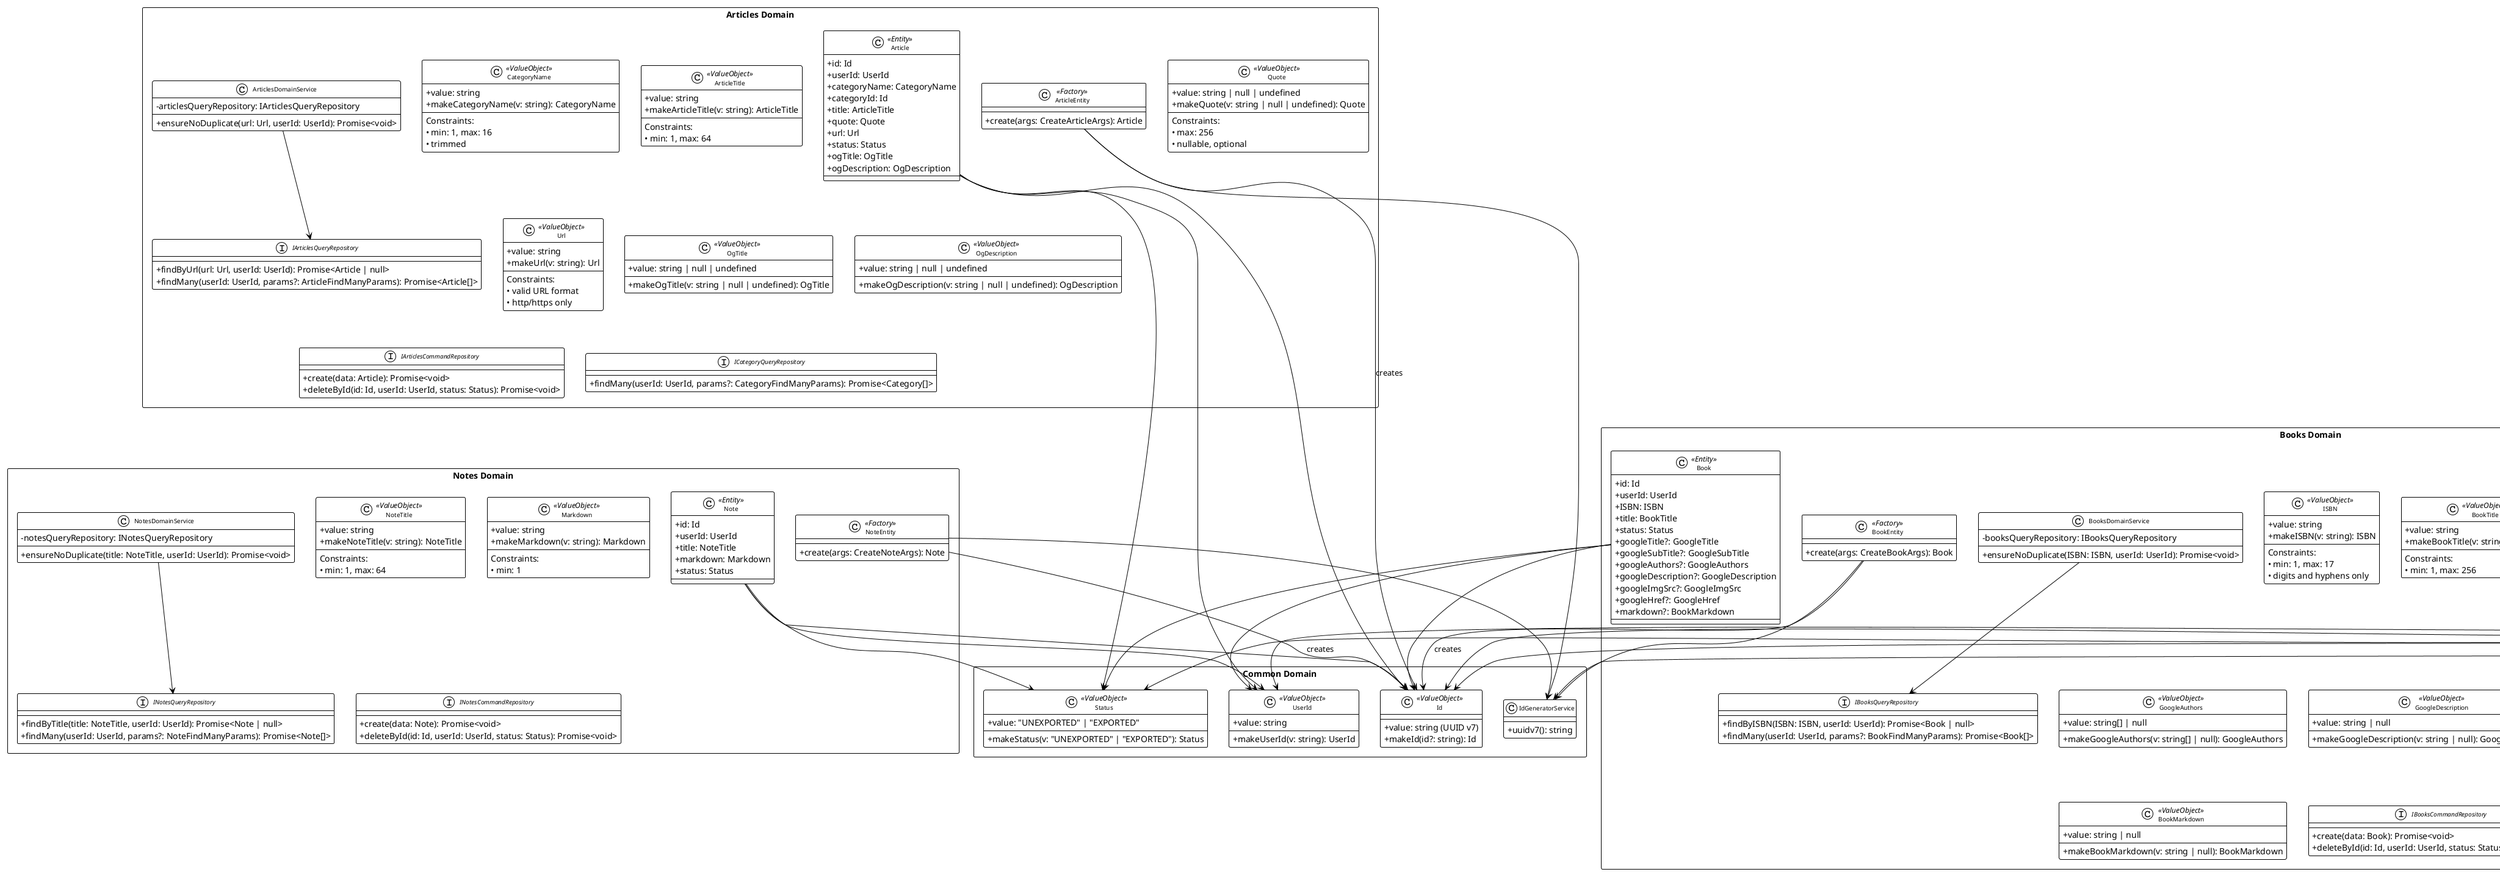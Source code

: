 @startuml Domain Classes

!theme plain
skinparam classAttributeIconSize 0
skinparam classFontSize 10
skinparam packageStyle rectangle

package "Common Domain" {
    class "Id" as Id <<ValueObject>> {
        +value: string (UUID v7)
        +makeId(id?: string): Id
    }
    
    class "UserId" as UserId <<ValueObject>> {
        +value: string
        +makeUserId(v: string): UserId
    }
    
    class "Status" as Status <<ValueObject>> {
        +value: "UNEXPORTED" | "EXPORTED"
        +makeStatus(v: "UNEXPORTED" | "EXPORTED"): Status
    }
    
    class "IdGeneratorService" as IdGeneratorService {
        +uuidv7(): string
    }
}

package "Articles Domain" {
    class "CategoryName" as CategoryName <<ValueObject>> {
        +value: string
        +makeCategoryName(v: string): CategoryName
        --
        Constraints:
        • min: 1, max: 16
        • trimmed
    }
    
    class "ArticleTitle" as ArticleTitle <<ValueObject>> {
        +value: string
        +makeArticleTitle(v: string): ArticleTitle
        --
        Constraints:
        • min: 1, max: 64
    }
    
    class "Quote" as Quote <<ValueObject>> {
        +value: string | null | undefined
        +makeQuote(v: string | null | undefined): Quote
        --
        Constraints:
        • max: 256
        • nullable, optional
    }
    
    class "Url" as Url <<ValueObject>> {
        +value: string
        +makeUrl(v: string): Url
        --
        Constraints:
        • valid URL format
        • http/https only
    }
    
    class "OgTitle" as OgTitle <<ValueObject>> {
        +value: string | null | undefined
        +makeOgTitle(v: string | null | undefined): OgTitle
    }
    
    class "OgDescription" as OgDescription <<ValueObject>> {
        +value: string | null | undefined
        +makeOgDescription(v: string | null | undefined): OgDescription
    }
    
    class "Article" as Article <<Entity>> {
        +id: Id
        +userId: UserId
        +categoryName: CategoryName
        +categoryId: Id
        +title: ArticleTitle
        +quote: Quote
        +url: Url
        +status: Status
        +ogTitle: OgTitle
        +ogDescription: OgDescription
    }
    
    class "ArticleEntity" as ArticleEntity <<Factory>> {
        +create(args: CreateArticleArgs): Article
    }
    
    interface "IArticlesCommandRepository" as IArticlesCommandRepository {
        +create(data: Article): Promise<void>
        +deleteById(id: Id, userId: UserId, status: Status): Promise<void>
    }
    
    interface "IArticlesQueryRepository" as IArticlesQueryRepository {
        +findByUrl(url: Url, userId: UserId): Promise<Article | null>
        +findMany(userId: UserId, params?: ArticleFindManyParams): Promise<Article[]>
    }
    
    interface "ICategoryQueryRepository" as ICategoryQueryRepository {
        +findMany(userId: UserId, params?: CategoryFindManyParams): Promise<Category[]>
    }
    
    class "ArticlesDomainService" as ArticlesDomainService {
        -articlesQueryRepository: IArticlesQueryRepository
        +ensureNoDuplicate(url: Url, userId: UserId): Promise<void>
    }
}

package "Books Domain" {
    class "ISBN" as ISBN <<ValueObject>> {
        +value: string
        +makeISBN(v: string): ISBN
        --
        Constraints:
        • min: 1, max: 17
        • digits and hyphens only
    }
    
    class "BookTitle" as BookTitle <<ValueObject>> {
        +value: string
        +makeBookTitle(v: string): BookTitle
        --
        Constraints:
        • min: 1, max: 256
    }
    
    class "GoogleTitle" as GoogleTitle <<ValueObject>> {
        +value: string | null
        +makeGoogleTitle(v: string | null): GoogleTitle
    }
    
    class "GoogleSubTitle" as GoogleSubTitle <<ValueObject>> {
        +value: string | null
        +makeGoogleSubTitle(v: string | null): GoogleSubTitle
    }
    
    class "GoogleAuthors" as GoogleAuthors <<ValueObject>> {
        +value: string[] | null
        +makeGoogleAuthors(v: string[] | null): GoogleAuthors
    }
    
    class "GoogleDescription" as GoogleDescription <<ValueObject>> {
        +value: string | null
        +makeGoogleDescription(v: string | null): GoogleDescription
    }
    
    class "GoogleImgSrc" as GoogleImgSrc <<ValueObject>> {
        +value: string | null
        +makeGoogleImgSrc(v: string | null): GoogleImgSrc
    }
    
    class "GoogleHref" as GoogleHref <<ValueObject>> {
        +value: string | null
        +makeGoogleHref(v: string | null): GoogleHref
    }
    
    class "BookMarkdown" as BookMarkdown <<ValueObject>> {
        +value: string | null
        +makeBookMarkdown(v: string | null): BookMarkdown
    }
    
    class "Book" as Book <<Entity>> {
        +id: Id
        +userId: UserId
        +ISBN: ISBN
        +title: BookTitle
        +status: Status
        +googleTitle?: GoogleTitle
        +googleSubTitle?: GoogleSubTitle
        +googleAuthors?: GoogleAuthors
        +googleDescription?: GoogleDescription
        +googleImgSrc?: GoogleImgSrc
        +googleHref?: GoogleHref
        +markdown?: BookMarkdown
    }
    
    class "BookEntity" as BookEntity <<Factory>> {
        +create(args: CreateBookArgs): Book
    }
    
    interface "IBooksCommandRepository" as IBooksCommandRepository {
        +create(data: Book): Promise<void>
        +deleteById(id: Id, userId: UserId, status: Status): Promise<void>
    }
    
    interface "IBooksQueryRepository" as IBooksQueryRepository {
        +findByISBN(ISBN: ISBN, userId: UserId): Promise<Book | null>
        +findMany(userId: UserId, params?: BookFindManyParams): Promise<Book[]>
    }
    
    class "BooksDomainService" as BooksDomainService {
        -booksQueryRepository: IBooksQueryRepository
        +ensureNoDuplicate(ISBN: ISBN, userId: UserId): Promise<void>
    }
}

package "Notes Domain" {
    class "NoteTitle" as NoteTitle <<ValueObject>> {
        +value: string
        +makeNoteTitle(v: string): NoteTitle
        --
        Constraints:
        • min: 1, max: 64
    }
    
    class "Markdown" as Markdown <<ValueObject>> {
        +value: string
        +makeMarkdown(v: string): Markdown
        --
        Constraints:
        • min: 1
    }
    
    class "Note" as Note <<Entity>> {
        +id: Id
        +userId: UserId
        +title: NoteTitle
        +markdown: Markdown
        +status: Status
    }
    
    class "NoteEntity" as NoteEntity <<Factory>> {
        +create(args: CreateNoteArgs): Note
    }
    
    interface "INotesCommandRepository" as INotesCommandRepository {
        +create(data: Note): Promise<void>
        +deleteById(id: Id, userId: UserId, status: Status): Promise<void>
    }
    
    interface "INotesQueryRepository" as INotesQueryRepository {
        +findByTitle(title: NoteTitle, userId: UserId): Promise<Note | null>
        +findMany(userId: UserId, params?: NoteFindManyParams): Promise<Note[]>
    }
    
    class "NotesDomainService" as NotesDomainService {
        -notesQueryRepository: INotesQueryRepository
        +ensureNoDuplicate(title: NoteTitle, userId: UserId): Promise<void>
    }
}

package "Images Domain" {
    class "Path" as Path <<ValueObject>> {
        +value: string
        +makePath(v: string): Path
        --
        Note: Sanitizes filename and adds UUID prefix
    }
    
    class "ContentType" as ContentType <<ValueObject>> {
        +value: "image/jpeg" | "image/png" | "image/gif"
        +makeContentType(v: string): ContentType
    }
    
    class "FileSize" as FileSize <<ValueObject>> {
        +value: number
        +makeFileSize(v: number): FileSize
        --
        Constraints:
        • max: 100MB
        • non-negative integer
    }
    
    class "Pixel" as Pixel <<ValueObject>> {
        +value: number | undefined
        +makePixel(v: number): Pixel
        --
        Constraints:
        • positive integer
        • optional
    }
    
    class "Tag" as Tag <<ValueObject>> {
        +value: string
        +makeTag(v: string): Tag
        --
        Constraints:
        • min: 1
    }
    
    class "Description" as Description <<ValueObject>> {
        +value: string | undefined
        +makeDescription(v: string): Description
        --
        Constraints:
        • min: 1
        • optional
    }
    
    class "OriginalBuffer" as OriginalBuffer <<ValueObject>> {
        +value: Buffer
        +makeOriginalBuffer(file: File): Promise<OriginalBuffer>
    }
    
    class "ThumbnailBuffer" as ThumbnailBuffer <<ValueObject>> {
        +value: Buffer
        +makeThumbnailBuffer(file: File): Promise<ThumbnailBuffer>
        --
        Note: Resizes to 192x192 using Sharp
    }
    
    class "Image" as Image <<Entity>> {
        +id: Id
        +userId: UserId
        +path: Path
        +contentType: ContentType
        +fileSize: FileSize
        +width?: Pixel
        +height?: Pixel
        +tags?: Tag[]
        +description?: Description
        +status: Status
    }
    
    class "ImageEntity" as ImageEntity <<Factory>> {
        +create(args: CreateImageArgs): Image
    }
    
    interface "IImagesCommandRepository" as IImagesCommandRepository {
        +create(data: Image): Promise<void>
        +deleteById(id: Id, userId: UserId, status: Status): Promise<void>
    }
    
    interface "IImagesQueryRepository" as IImagesQueryRepository {
        +findMany(userId: UserId, params?: ImageFindManyParams): Promise<Image[]>
    }
}

' Relationships between Common and Domain entities
Article --> Id
Article --> UserId
Article --> Status

Book --> Id
Book --> UserId
Book --> Status

Note --> Id
Note --> UserId
Note --> Status

Image --> Id
Image --> UserId
Image --> Status

' Entity factories use common types
ArticleEntity --> Id : creates
BookEntity --> Id : creates
NoteEntity --> Id : creates
ImageEntity --> Id : creates

' Domain services depend on repositories
ArticlesDomainService --> IArticlesQueryRepository
BooksDomainService --> IBooksQueryRepository
NotesDomainService --> INotesQueryRepository

' Entity factories depend on ID generator
ArticleEntity --> IdGeneratorService
BookEntity --> IdGeneratorService
NoteEntity --> IdGeneratorService
ImageEntity --> IdGeneratorService

@enduml